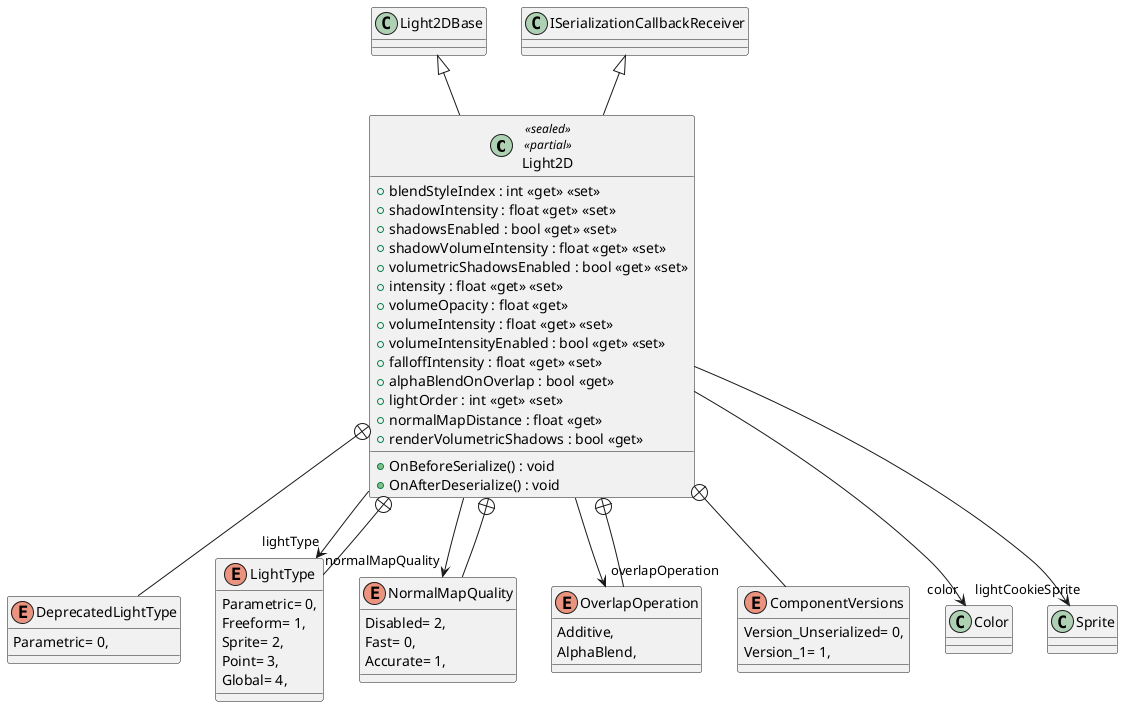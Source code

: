 @startuml
class Light2D <<sealed>> <<partial>> {
    + blendStyleIndex : int <<get>> <<set>>
    + shadowIntensity : float <<get>> <<set>>
    + shadowsEnabled : bool <<get>> <<set>>
    + shadowVolumeIntensity : float <<get>> <<set>>
    + volumetricShadowsEnabled : bool <<get>> <<set>>
    + intensity : float <<get>> <<set>>
    + volumeOpacity : float <<get>>
    + volumeIntensity : float <<get>> <<set>>
    + volumeIntensityEnabled : bool <<get>> <<set>>
    + falloffIntensity : float <<get>> <<set>>
    + alphaBlendOnOverlap : bool <<get>>
    + lightOrder : int <<get>> <<set>>
    + normalMapDistance : float <<get>>
    + renderVolumetricShadows : bool <<get>>
    + OnBeforeSerialize() : void
    + OnAfterDeserialize() : void
}
enum DeprecatedLightType {
    Parametric= 0,
}
enum LightType {
    Parametric= 0,
    Freeform= 1,
    Sprite= 2,
    Point= 3,
    Global= 4,
}
enum NormalMapQuality {
    Disabled= 2,
    Fast= 0,
    Accurate= 1,
}
enum OverlapOperation {
    Additive,
    AlphaBlend,
}
enum ComponentVersions {
    Version_Unserialized= 0,
    Version_1= 1,
}
Light2DBase <|-- Light2D
ISerializationCallbackReceiver <|-- Light2D
Light2D --> "lightType" LightType
Light2D --> "color" Color
Light2D --> "lightCookieSprite" Sprite
Light2D --> "overlapOperation" OverlapOperation
Light2D --> "normalMapQuality" NormalMapQuality
Light2D +-- DeprecatedLightType
Light2D +-- LightType
Light2D +-- NormalMapQuality
Light2D +-- OverlapOperation
Light2D +-- ComponentVersions
@enduml
